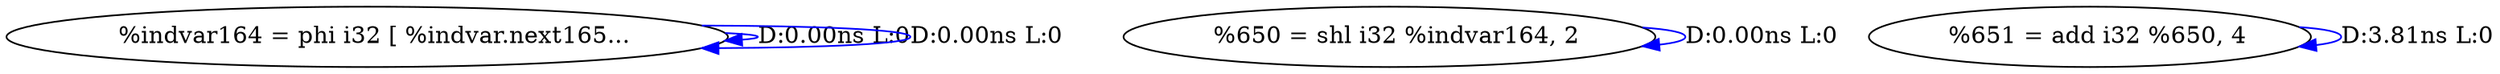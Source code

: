 digraph {
Node0x41825e0[label="  %indvar164 = phi i32 [ %indvar.next165..."];
Node0x41825e0 -> Node0x41825e0[label="D:0.00ns L:0",color=blue];
Node0x41825e0 -> Node0x41825e0[label="D:0.00ns L:0",color=blue];
Node0x4182720[label="  %650 = shl i32 %indvar164, 2"];
Node0x4182720 -> Node0x4182720[label="D:0.00ns L:0",color=blue];
Node0x4182860[label="  %651 = add i32 %650, 4"];
Node0x4182860 -> Node0x4182860[label="D:3.81ns L:0",color=blue];
}
